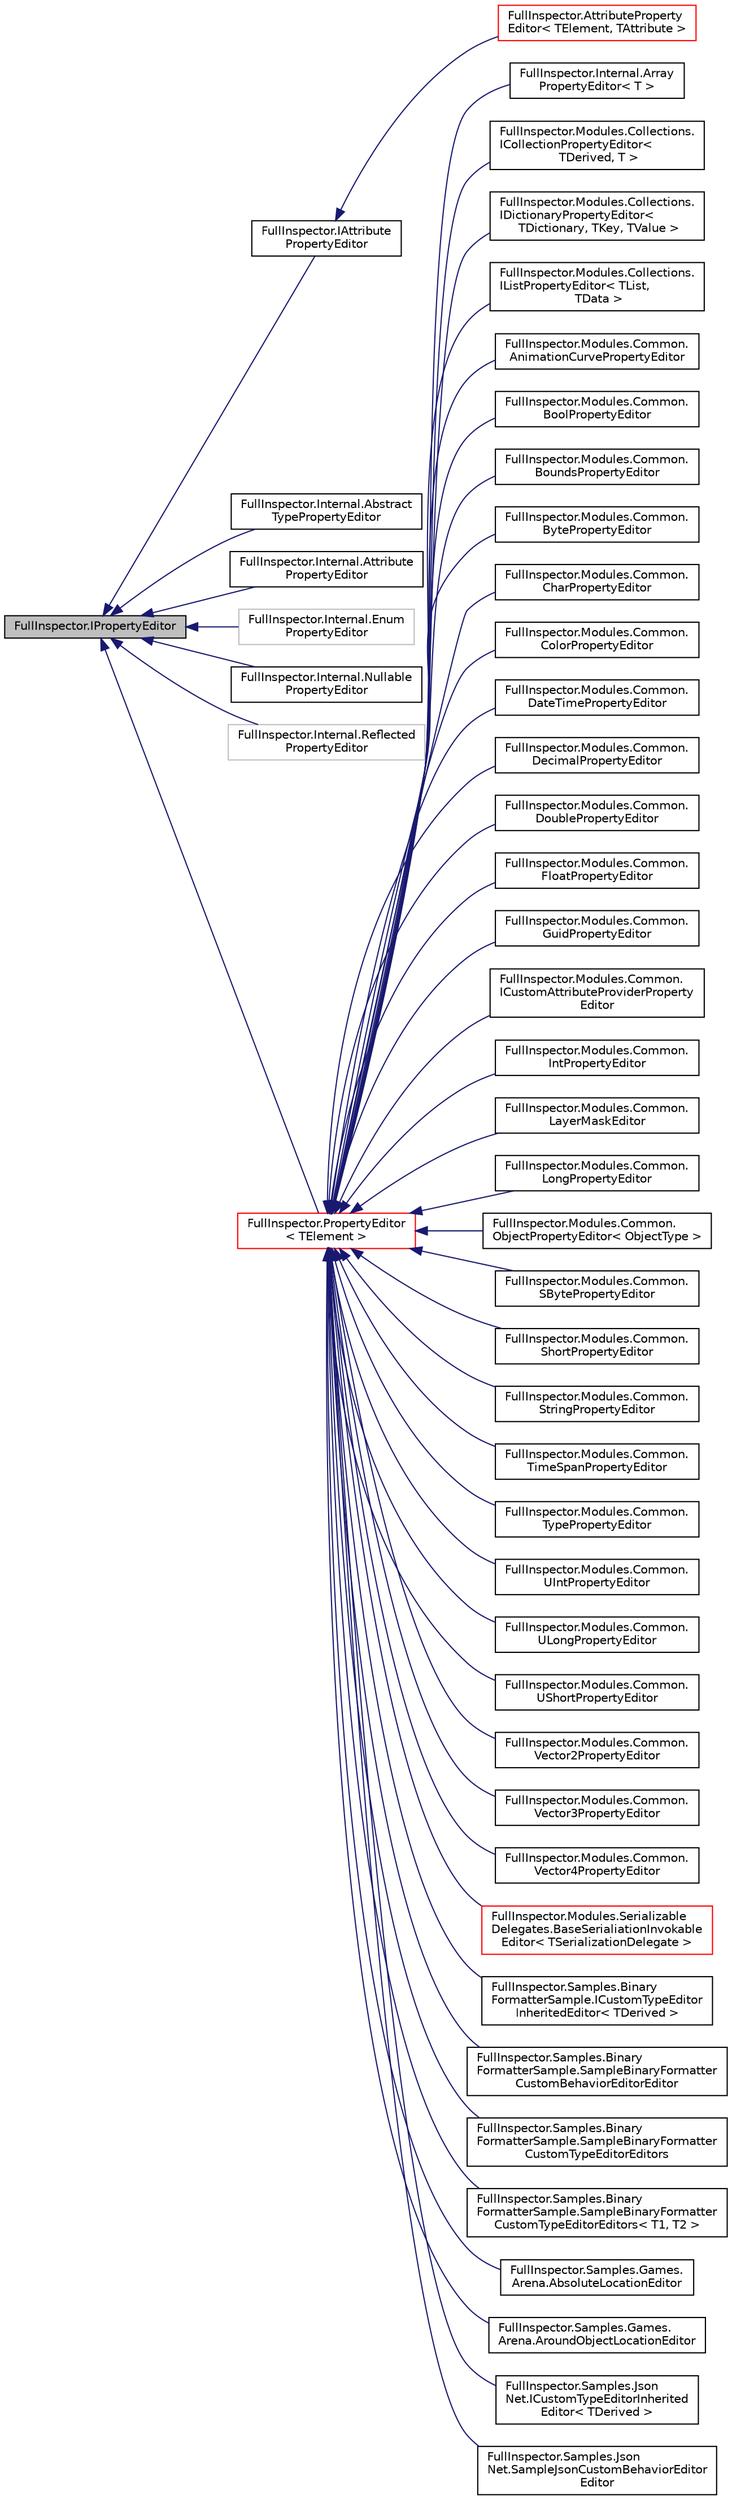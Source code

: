 digraph "FullInspector.IPropertyEditor"
{
  edge [fontname="Helvetica",fontsize="10",labelfontname="Helvetica",labelfontsize="10"];
  node [fontname="Helvetica",fontsize="10",shape=record];
  rankdir="LR";
  Node1 [label="FullInspector.IPropertyEditor",height=0.2,width=0.4,color="black", fillcolor="grey75", style="filled" fontcolor="black"];
  Node1 -> Node2 [dir="back",color="midnightblue",fontsize="10",style="solid",fontname="Helvetica"];
  Node2 [label="FullInspector.IAttribute\lPropertyEditor",height=0.2,width=0.4,color="black", fillcolor="white", style="filled",URL="$interface_full_inspector_1_1_i_attribute_property_editor.html",tooltip="An IAttributePropertyEditor is identical to an IPropertyEditor, except that it also contains an Attri..."];
  Node2 -> Node3 [dir="back",color="midnightblue",fontsize="10",style="solid",fontname="Helvetica"];
  Node3 [label="FullInspector.AttributeProperty\lEditor\< TElement, TAttribute \>",height=0.2,width=0.4,color="red", fillcolor="white", style="filled",URL="$class_full_inspector_1_1_attribute_property_editor_3_01_t_element_00_01_t_attribute_01_4.html",tooltip="A property editor is the core editing abstraction used within FI. This allows for overriding of the d..."];
  Node1 -> Node4 [dir="back",color="midnightblue",fontsize="10",style="solid",fontname="Helvetica"];
  Node4 [label="FullInspector.Internal.Abstract\lTypePropertyEditor",height=0.2,width=0.4,color="black", fillcolor="white", style="filled",URL="$class_full_inspector_1_1_internal_1_1_abstract_type_property_editor.html",tooltip="Provides a property editor for types which cannot be instantiated directly and require the user to se..."];
  Node1 -> Node5 [dir="back",color="midnightblue",fontsize="10",style="solid",fontname="Helvetica"];
  Node5 [label="FullInspector.Internal.Attribute\lPropertyEditor",height=0.2,width=0.4,color="black", fillcolor="white", style="filled",URL="$class_full_inspector_1_1_internal_1_1_attribute_property_editor.html"];
  Node1 -> Node6 [dir="back",color="midnightblue",fontsize="10",style="solid",fontname="Helvetica"];
  Node6 [label="FullInspector.Internal.Enum\lPropertyEditor",height=0.2,width=0.4,color="grey75", fillcolor="white", style="filled",tooltip="Provides a property editor for enums. "];
  Node1 -> Node7 [dir="back",color="midnightblue",fontsize="10",style="solid",fontname="Helvetica"];
  Node7 [label="FullInspector.Internal.Nullable\lPropertyEditor",height=0.2,width=0.4,color="black", fillcolor="white", style="filled",URL="$class_full_inspector_1_1_internal_1_1_nullable_property_editor.html",tooltip="A property editor for nullable types. "];
  Node1 -> Node8 [dir="back",color="midnightblue",fontsize="10",style="solid",fontname="Helvetica"];
  Node8 [label="FullInspector.Internal.Reflected\lPropertyEditor",height=0.2,width=0.4,color="grey75", fillcolor="white", style="filled",tooltip="The general property editor that takes over when there is no specific override. This uses reflection ..."];
  Node1 -> Node9 [dir="back",color="midnightblue",fontsize="10",style="solid",fontname="Helvetica"];
  Node9 [label="FullInspector.PropertyEditor\l\< TElement \>",height=0.2,width=0.4,color="red", fillcolor="white", style="filled",URL="$class_full_inspector_1_1_property_editor_3_01_t_element_01_4.html",tooltip="A property editor is the core editing abstraction used within FI. This allows for overriding of the d..."];
  Node9 -> Node10 [dir="back",color="midnightblue",fontsize="10",style="solid",fontname="Helvetica"];
  Node10 [label="FullInspector.Internal.Array\lPropertyEditor\< T \>",height=0.2,width=0.4,color="black", fillcolor="white", style="filled",URL="$class_full_inspector_1_1_internal_1_1_array_property_editor_3_01_t_01_4.html",tooltip="Provides a property editor for arrays, or a type T[]. "];
  Node9 -> Node11 [dir="back",color="midnightblue",fontsize="10",style="solid",fontname="Helvetica"];
  Node11 [label="FullInspector.Modules.Collections.\lICollectionPropertyEditor\<\l TDerived, T \>",height=0.2,width=0.4,color="black", fillcolor="white", style="filled",URL="$class_full_inspector_1_1_modules_1_1_collections_1_1_i_collection_property_editor_3_01_t_derived_00_01_t_01_4.html",tooltip="Provides a property editor for all types which derive from ICollection{T}. "];
  Node9 -> Node12 [dir="back",color="midnightblue",fontsize="10",style="solid",fontname="Helvetica"];
  Node12 [label="FullInspector.Modules.Collections.\lIDictionaryPropertyEditor\<\l TDictionary, TKey, TValue \>",height=0.2,width=0.4,color="black", fillcolor="white", style="filled",URL="$class_full_inspector_1_1_modules_1_1_collections_1_1_i_dictionary_property_editor_3_01_t_dictiondfb3f6edf397f452fa5df85b94d790a3.html",tooltip="The base dictionary property editor provides common code for editing dictionaries. To enable support for editing an IDictionary type, all one needs to do is extend this class with the appropriate type parameters filled in. "];
  Node9 -> Node13 [dir="back",color="midnightblue",fontsize="10",style="solid",fontname="Helvetica"];
  Node13 [label="FullInspector.Modules.Collections.\lIListPropertyEditor\< TList,\l TData \>",height=0.2,width=0.4,color="black", fillcolor="white", style="filled",URL="$class_full_inspector_1_1_modules_1_1_collections_1_1_i_list_property_editor_3_01_t_list_00_01_t_data_01_4.html",tooltip="Convenience class that wraps other IPropertyEditors and allows them to be List[T] to be edited as a r..."];
  Node9 -> Node14 [dir="back",color="midnightblue",fontsize="10",style="solid",fontname="Helvetica"];
  Node14 [label="FullInspector.Modules.Common.\lAnimationCurvePropertyEditor",height=0.2,width=0.4,color="black", fillcolor="white", style="filled",URL="$class_full_inspector_1_1_modules_1_1_common_1_1_animation_curve_property_editor.html"];
  Node9 -> Node15 [dir="back",color="midnightblue",fontsize="10",style="solid",fontname="Helvetica"];
  Node15 [label="FullInspector.Modules.Common.\lBoolPropertyEditor",height=0.2,width=0.4,color="black", fillcolor="white", style="filled",URL="$class_full_inspector_1_1_modules_1_1_common_1_1_bool_property_editor.html"];
  Node9 -> Node16 [dir="back",color="midnightblue",fontsize="10",style="solid",fontname="Helvetica"];
  Node16 [label="FullInspector.Modules.Common.\lBoundsPropertyEditor",height=0.2,width=0.4,color="black", fillcolor="white", style="filled",URL="$class_full_inspector_1_1_modules_1_1_common_1_1_bounds_property_editor.html"];
  Node9 -> Node17 [dir="back",color="midnightblue",fontsize="10",style="solid",fontname="Helvetica"];
  Node17 [label="FullInspector.Modules.Common.\lBytePropertyEditor",height=0.2,width=0.4,color="black", fillcolor="white", style="filled",URL="$class_full_inspector_1_1_modules_1_1_common_1_1_byte_property_editor.html"];
  Node9 -> Node18 [dir="back",color="midnightblue",fontsize="10",style="solid",fontname="Helvetica"];
  Node18 [label="FullInspector.Modules.Common.\lCharPropertyEditor",height=0.2,width=0.4,color="black", fillcolor="white", style="filled",URL="$class_full_inspector_1_1_modules_1_1_common_1_1_char_property_editor.html"];
  Node9 -> Node19 [dir="back",color="midnightblue",fontsize="10",style="solid",fontname="Helvetica"];
  Node19 [label="FullInspector.Modules.Common.\lColorPropertyEditor",height=0.2,width=0.4,color="black", fillcolor="white", style="filled",URL="$class_full_inspector_1_1_modules_1_1_common_1_1_color_property_editor.html"];
  Node9 -> Node20 [dir="back",color="midnightblue",fontsize="10",style="solid",fontname="Helvetica"];
  Node20 [label="FullInspector.Modules.Common.\lDateTimePropertyEditor",height=0.2,width=0.4,color="black", fillcolor="white", style="filled",URL="$class_full_inspector_1_1_modules_1_1_common_1_1_date_time_property_editor.html"];
  Node9 -> Node21 [dir="back",color="midnightblue",fontsize="10",style="solid",fontname="Helvetica"];
  Node21 [label="FullInspector.Modules.Common.\lDecimalPropertyEditor",height=0.2,width=0.4,color="black", fillcolor="white", style="filled",URL="$class_full_inspector_1_1_modules_1_1_common_1_1_decimal_property_editor.html"];
  Node9 -> Node22 [dir="back",color="midnightblue",fontsize="10",style="solid",fontname="Helvetica"];
  Node22 [label="FullInspector.Modules.Common.\lDoublePropertyEditor",height=0.2,width=0.4,color="black", fillcolor="white", style="filled",URL="$class_full_inspector_1_1_modules_1_1_common_1_1_double_property_editor.html"];
  Node9 -> Node23 [dir="back",color="midnightblue",fontsize="10",style="solid",fontname="Helvetica"];
  Node23 [label="FullInspector.Modules.Common.\lFloatPropertyEditor",height=0.2,width=0.4,color="black", fillcolor="white", style="filled",URL="$class_full_inspector_1_1_modules_1_1_common_1_1_float_property_editor.html"];
  Node9 -> Node24 [dir="back",color="midnightblue",fontsize="10",style="solid",fontname="Helvetica"];
  Node24 [label="FullInspector.Modules.Common.\lGuidPropertyEditor",height=0.2,width=0.4,color="black", fillcolor="white", style="filled",URL="$class_full_inspector_1_1_modules_1_1_common_1_1_guid_property_editor.html"];
  Node9 -> Node25 [dir="back",color="midnightblue",fontsize="10",style="solid",fontname="Helvetica"];
  Node25 [label="FullInspector.Modules.Common.\lICustomAttributeProviderProperty\lEditor",height=0.2,width=0.4,color="black", fillcolor="white", style="filled",URL="$class_full_inspector_1_1_modules_1_1_common_1_1_i_custom_attribute_provider_property_editor.html"];
  Node9 -> Node26 [dir="back",color="midnightblue",fontsize="10",style="solid",fontname="Helvetica"];
  Node26 [label="FullInspector.Modules.Common.\lIntPropertyEditor",height=0.2,width=0.4,color="black", fillcolor="white", style="filled",URL="$class_full_inspector_1_1_modules_1_1_common_1_1_int_property_editor.html"];
  Node9 -> Node27 [dir="back",color="midnightblue",fontsize="10",style="solid",fontname="Helvetica"];
  Node27 [label="FullInspector.Modules.Common.\lLayerMaskEditor",height=0.2,width=0.4,color="black", fillcolor="white", style="filled",URL="$class_full_inspector_1_1_modules_1_1_common_1_1_layer_mask_editor.html",tooltip="The LayerMaskEditor has a fair amount of code because EditorGUI.LayerField shows a layer editor that ..."];
  Node9 -> Node28 [dir="back",color="midnightblue",fontsize="10",style="solid",fontname="Helvetica"];
  Node28 [label="FullInspector.Modules.Common.\lLongPropertyEditor",height=0.2,width=0.4,color="black", fillcolor="white", style="filled",URL="$class_full_inspector_1_1_modules_1_1_common_1_1_long_property_editor.html"];
  Node9 -> Node29 [dir="back",color="midnightblue",fontsize="10",style="solid",fontname="Helvetica"];
  Node29 [label="FullInspector.Modules.Common.\lObjectPropertyEditor\< ObjectType \>",height=0.2,width=0.4,color="black", fillcolor="white", style="filled",URL="$class_full_inspector_1_1_modules_1_1_common_1_1_object_property_editor_3_01_object_type_01_4.html",tooltip="Provides an ObjectField for every type which derives from Object. "];
  Node9 -> Node30 [dir="back",color="midnightblue",fontsize="10",style="solid",fontname="Helvetica"];
  Node30 [label="FullInspector.Modules.Common.\lSBytePropertyEditor",height=0.2,width=0.4,color="black", fillcolor="white", style="filled",URL="$class_full_inspector_1_1_modules_1_1_common_1_1_s_byte_property_editor.html"];
  Node9 -> Node31 [dir="back",color="midnightblue",fontsize="10",style="solid",fontname="Helvetica"];
  Node31 [label="FullInspector.Modules.Common.\lShortPropertyEditor",height=0.2,width=0.4,color="black", fillcolor="white", style="filled",URL="$class_full_inspector_1_1_modules_1_1_common_1_1_short_property_editor.html"];
  Node9 -> Node32 [dir="back",color="midnightblue",fontsize="10",style="solid",fontname="Helvetica"];
  Node32 [label="FullInspector.Modules.Common.\lStringPropertyEditor",height=0.2,width=0.4,color="black", fillcolor="white", style="filled",URL="$class_full_inspector_1_1_modules_1_1_common_1_1_string_property_editor.html"];
  Node9 -> Node33 [dir="back",color="midnightblue",fontsize="10",style="solid",fontname="Helvetica"];
  Node33 [label="FullInspector.Modules.Common.\lTimeSpanPropertyEditor",height=0.2,width=0.4,color="black", fillcolor="white", style="filled",URL="$class_full_inspector_1_1_modules_1_1_common_1_1_time_span_property_editor.html"];
  Node9 -> Node34 [dir="back",color="midnightblue",fontsize="10",style="solid",fontname="Helvetica"];
  Node34 [label="FullInspector.Modules.Common.\lTypePropertyEditor",height=0.2,width=0.4,color="black", fillcolor="white", style="filled",URL="$class_full_inspector_1_1_modules_1_1_common_1_1_type_property_editor.html"];
  Node9 -> Node35 [dir="back",color="midnightblue",fontsize="10",style="solid",fontname="Helvetica"];
  Node35 [label="FullInspector.Modules.Common.\lUIntPropertyEditor",height=0.2,width=0.4,color="black", fillcolor="white", style="filled",URL="$class_full_inspector_1_1_modules_1_1_common_1_1_u_int_property_editor.html"];
  Node9 -> Node36 [dir="back",color="midnightblue",fontsize="10",style="solid",fontname="Helvetica"];
  Node36 [label="FullInspector.Modules.Common.\lULongPropertyEditor",height=0.2,width=0.4,color="black", fillcolor="white", style="filled",URL="$class_full_inspector_1_1_modules_1_1_common_1_1_u_long_property_editor.html"];
  Node9 -> Node37 [dir="back",color="midnightblue",fontsize="10",style="solid",fontname="Helvetica"];
  Node37 [label="FullInspector.Modules.Common.\lUShortPropertyEditor",height=0.2,width=0.4,color="black", fillcolor="white", style="filled",URL="$class_full_inspector_1_1_modules_1_1_common_1_1_u_short_property_editor.html"];
  Node9 -> Node38 [dir="back",color="midnightblue",fontsize="10",style="solid",fontname="Helvetica"];
  Node38 [label="FullInspector.Modules.Common.\lVector2PropertyEditor",height=0.2,width=0.4,color="black", fillcolor="white", style="filled",URL="$class_full_inspector_1_1_modules_1_1_common_1_1_vector2_property_editor.html"];
  Node9 -> Node39 [dir="back",color="midnightblue",fontsize="10",style="solid",fontname="Helvetica"];
  Node39 [label="FullInspector.Modules.Common.\lVector3PropertyEditor",height=0.2,width=0.4,color="black", fillcolor="white", style="filled",URL="$class_full_inspector_1_1_modules_1_1_common_1_1_vector3_property_editor.html"];
  Node9 -> Node40 [dir="back",color="midnightblue",fontsize="10",style="solid",fontname="Helvetica"];
  Node40 [label="FullInspector.Modules.Common.\lVector4PropertyEditor",height=0.2,width=0.4,color="black", fillcolor="white", style="filled",URL="$class_full_inspector_1_1_modules_1_1_common_1_1_vector4_property_editor.html"];
  Node9 -> Node41 [dir="back",color="midnightblue",fontsize="10",style="solid",fontname="Helvetica"];
  Node41 [label="FullInspector.Modules.Serializable\lDelegates.BaseSerialiationInvokable\lEditor\< TSerializationDelegate \>",height=0.2,width=0.4,color="red", fillcolor="white", style="filled",URL="$class_full_inspector_1_1_modules_1_1_serializable_delegates_1_1_base_serialiation_invokable_editb786580474badf0c11c2f884c6873995.html"];
  Node9 -> Node42 [dir="back",color="midnightblue",fontsize="10",style="solid",fontname="Helvetica"];
  Node42 [label="FullInspector.Samples.Binary\lFormatterSample.ICustomTypeEditor\lInheritedEditor\< TDerived \>",height=0.2,width=0.4,color="black", fillcolor="white", style="filled",URL="$class_full_inspector_1_1_samples_1_1_binary_formatter_sample_1_1_i_custom_type_editor_inherited_editor_3_01_t_derived_01_4.html"];
  Node9 -> Node43 [dir="back",color="midnightblue",fontsize="10",style="solid",fontname="Helvetica"];
  Node43 [label="FullInspector.Samples.Binary\lFormatterSample.SampleBinaryFormatter\lCustomBehaviorEditorEditor",height=0.2,width=0.4,color="black", fillcolor="white", style="filled",URL="$class_full_inspector_1_1_samples_1_1_binary_formatter_sample_1_1_sample_binary_formatter_custom_behavior_editor_editor.html"];
  Node9 -> Node44 [dir="back",color="midnightblue",fontsize="10",style="solid",fontname="Helvetica"];
  Node44 [label="FullInspector.Samples.Binary\lFormatterSample.SampleBinaryFormatter\lCustomTypeEditorEditors",height=0.2,width=0.4,color="black", fillcolor="white", style="filled",URL="$class_full_inspector_1_1_samples_1_1_binary_formatter_sample_1_1_sample_binary_formatter_custom_type_editor_editors.html"];
  Node9 -> Node45 [dir="back",color="midnightblue",fontsize="10",style="solid",fontname="Helvetica"];
  Node45 [label="FullInspector.Samples.Binary\lFormatterSample.SampleBinaryFormatter\lCustomTypeEditorEditors\< T1, T2 \>",height=0.2,width=0.4,color="black", fillcolor="white", style="filled",URL="$class_full_inspector_1_1_samples_1_1_binary_formatter_sample_1_1_sample_binary_formatter_custom_f4efd4bf4f8ed492bf0c6a3086818f13.html"];
  Node9 -> Node46 [dir="back",color="midnightblue",fontsize="10",style="solid",fontname="Helvetica"];
  Node46 [label="FullInspector.Samples.Games.\lArena.AbsoluteLocationEditor",height=0.2,width=0.4,color="black", fillcolor="white", style="filled",URL="$class_full_inspector_1_1_samples_1_1_games_1_1_arena_1_1_absolute_location_editor.html"];
  Node9 -> Node47 [dir="back",color="midnightblue",fontsize="10",style="solid",fontname="Helvetica"];
  Node47 [label="FullInspector.Samples.Games.\lArena.AroundObjectLocationEditor",height=0.2,width=0.4,color="black", fillcolor="white", style="filled",URL="$class_full_inspector_1_1_samples_1_1_games_1_1_arena_1_1_around_object_location_editor.html"];
  Node9 -> Node48 [dir="back",color="midnightblue",fontsize="10",style="solid",fontname="Helvetica"];
  Node48 [label="FullInspector.Samples.Json\lNet.ICustomTypeEditorInherited\lEditor\< TDerived \>",height=0.2,width=0.4,color="black", fillcolor="white", style="filled",URL="$class_full_inspector_1_1_samples_1_1_json_net_1_1_i_custom_type_editor_inherited_editor_3_01_t_derived_01_4.html"];
  Node9 -> Node49 [dir="back",color="midnightblue",fontsize="10",style="solid",fontname="Helvetica"];
  Node49 [label="FullInspector.Samples.Json\lNet.SampleJsonCustomBehaviorEditor\lEditor",height=0.2,width=0.4,color="black", fillcolor="white", style="filled",URL="$class_full_inspector_1_1_samples_1_1_json_net_1_1_sample_json_custom_behavior_editor_editor.html"];
}
